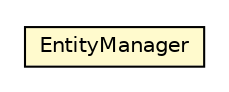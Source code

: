 #!/usr/local/bin/dot
#
# Class diagram 
# Generated by UMLGraph version R5_6-24-gf6e263 (http://www.umlgraph.org/)
#

digraph G {
	edge [fontname="Helvetica",fontsize=10,labelfontname="Helvetica",labelfontsize=10];
	node [fontname="Helvetica",fontsize=10,shape=plaintext];
	nodesep=0.25;
	ranksep=0.5;
	// org.universAAL.middleware.managers.configuration.core.impl.secondaryManagers.EntityManager
	c192559 [label=<<table title="org.universAAL.middleware.managers.configuration.core.impl.secondaryManagers.EntityManager" border="0" cellborder="1" cellspacing="0" cellpadding="2" port="p" bgcolor="lemonChiffon" href="./EntityManager.html">
		<tr><td><table border="0" cellspacing="0" cellpadding="1">
<tr><td align="center" balign="center"> EntityManager </td></tr>
		</table></td></tr>
		</table>>, URL="./EntityManager.html", fontname="Helvetica", fontcolor="black", fontsize=10.0];
}

